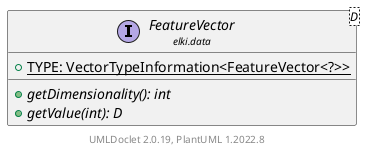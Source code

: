 @startuml
    remove .*\.(Instance|Par|Parameterizer|Factory)$
    set namespaceSeparator none
    hide empty fields
    hide empty methods

    interface "<size:14>FeatureVector\n<size:10>elki.data" as elki.data.FeatureVector<D> [[FeatureVector.html]] {
        {static} +TYPE: VectorTypeInformation<FeatureVector<?>>
        {abstract} +getDimensionality(): int
        {abstract} +getValue(int): D
    }
    interface "<size:14>FeatureVector.Factory\n<size:10>elki.data" as elki.data.FeatureVector.Factory<V extends FeatureVector<? extends D>, D> [[FeatureVector.Factory.html]]

    elki.data.FeatureVector +-- elki.data.FeatureVector.Factory

    center footer UMLDoclet 2.0.19, PlantUML 1.2022.8
@enduml
